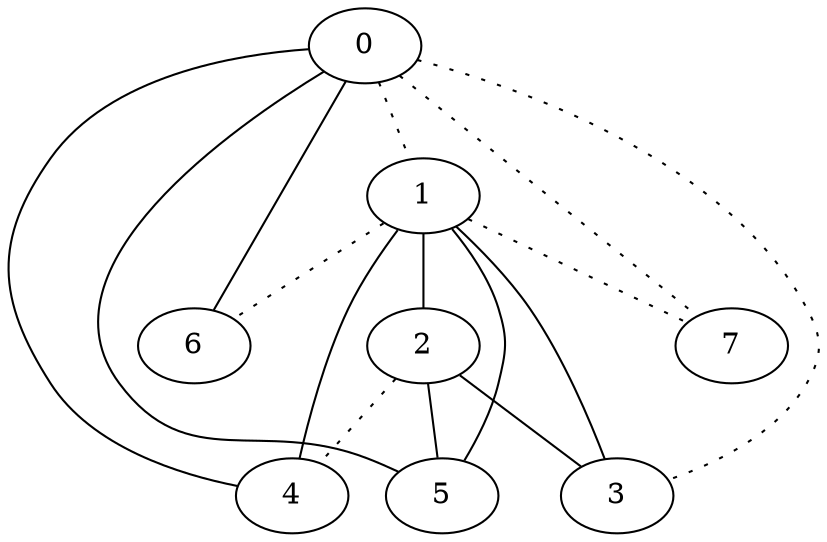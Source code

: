 graph {
a0[label=0];
a1[label=1];
a2[label=2];
a3[label=3];
a4[label=4];
a5[label=5];
a6[label=6];
a7[label=7];
a0 -- a1 [style=dotted];
a0 -- a3 [style=dotted];
a0 -- a4;
a0 -- a5;
a0 -- a6;
a0 -- a7 [style=dotted];
a1 -- a2;
a1 -- a3;
a1 -- a4;
a1 -- a5;
a1 -- a6 [style=dotted];
a1 -- a7 [style=dotted];
a2 -- a3;
a2 -- a4 [style=dotted];
a2 -- a5;
}
